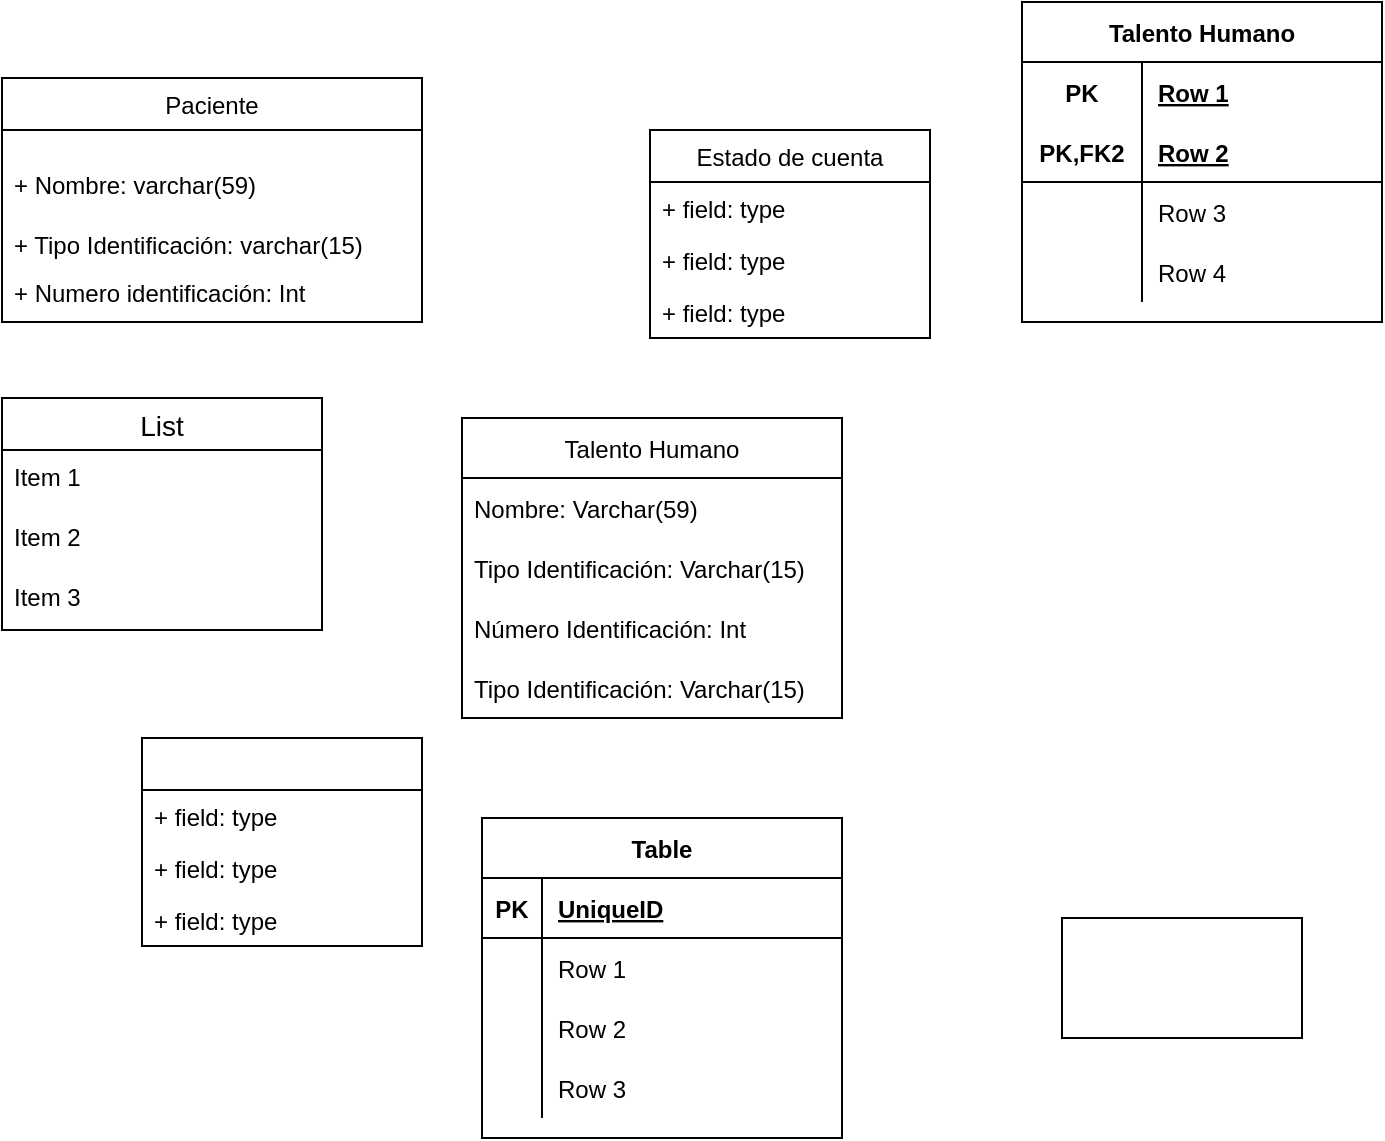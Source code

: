 <mxfile version="20.2.8" type="github">
  <diagram id="HimakkqAWPqzcvKf6D22" name="Página-1">
    <mxGraphModel dx="1102" dy="606" grid="1" gridSize="10" guides="1" tooltips="1" connect="1" arrows="1" fold="1" page="1" pageScale="1" pageWidth="827" pageHeight="1169" math="0" shadow="0">
      <root>
        <mxCell id="0" />
        <mxCell id="1" parent="0" />
        <mxCell id="5qMsi9p--g9IkItH_i3P-1" value="Paciente" style="swimlane;fontStyle=0;childLayout=stackLayout;horizontal=1;startSize=26;fillColor=none;horizontalStack=0;resizeParent=1;resizeParentMax=0;resizeLast=0;collapsible=1;marginBottom=0;" parent="1" vertex="1">
          <mxGeometry x="90" y="50" width="210" height="122" as="geometry" />
        </mxCell>
        <mxCell id="5qMsi9p--g9IkItH_i3P-2" value="&#xa;+ Nombre: varchar(59)" style="text;strokeColor=none;fillColor=none;align=left;verticalAlign=top;spacingLeft=4;spacingRight=4;overflow=hidden;rotatable=0;points=[[0,0.5],[1,0.5]];portConstraint=eastwest;" parent="5qMsi9p--g9IkItH_i3P-1" vertex="1">
          <mxGeometry y="26" width="210" height="44" as="geometry" />
        </mxCell>
        <mxCell id="5qMsi9p--g9IkItH_i3P-3" value="+ Tipo Identificación: varchar(15)" style="text;strokeColor=none;fillColor=none;align=left;verticalAlign=top;spacingLeft=4;spacingRight=4;overflow=hidden;rotatable=0;points=[[0,0.5],[1,0.5]];portConstraint=eastwest;" parent="5qMsi9p--g9IkItH_i3P-1" vertex="1">
          <mxGeometry y="70" width="210" height="24" as="geometry" />
        </mxCell>
        <mxCell id="5qMsi9p--g9IkItH_i3P-4" value="+ Numero identificación: Int&#xa;" style="text;strokeColor=none;fillColor=none;align=left;verticalAlign=top;spacingLeft=4;spacingRight=4;overflow=hidden;rotatable=0;points=[[0,0.5],[1,0.5]];portConstraint=eastwest;" parent="5qMsi9p--g9IkItH_i3P-1" vertex="1">
          <mxGeometry y="94" width="210" height="28" as="geometry" />
        </mxCell>
        <mxCell id="5qMsi9p--g9IkItH_i3P-5" value="Estado de cuenta" style="swimlane;fontStyle=0;childLayout=stackLayout;horizontal=1;startSize=26;fillColor=none;horizontalStack=0;resizeParent=1;resizeParentMax=0;resizeLast=0;collapsible=1;marginBottom=0;" parent="1" vertex="1">
          <mxGeometry x="414" y="76" width="140" height="104" as="geometry" />
        </mxCell>
        <mxCell id="5qMsi9p--g9IkItH_i3P-6" value="+ field: type" style="text;strokeColor=none;fillColor=none;align=left;verticalAlign=top;spacingLeft=4;spacingRight=4;overflow=hidden;rotatable=0;points=[[0,0.5],[1,0.5]];portConstraint=eastwest;" parent="5qMsi9p--g9IkItH_i3P-5" vertex="1">
          <mxGeometry y="26" width="140" height="26" as="geometry" />
        </mxCell>
        <mxCell id="5qMsi9p--g9IkItH_i3P-7" value="+ field: type" style="text;strokeColor=none;fillColor=none;align=left;verticalAlign=top;spacingLeft=4;spacingRight=4;overflow=hidden;rotatable=0;points=[[0,0.5],[1,0.5]];portConstraint=eastwest;" parent="5qMsi9p--g9IkItH_i3P-5" vertex="1">
          <mxGeometry y="52" width="140" height="26" as="geometry" />
        </mxCell>
        <mxCell id="5qMsi9p--g9IkItH_i3P-8" value="+ field: type" style="text;strokeColor=none;fillColor=none;align=left;verticalAlign=top;spacingLeft=4;spacingRight=4;overflow=hidden;rotatable=0;points=[[0,0.5],[1,0.5]];portConstraint=eastwest;" parent="5qMsi9p--g9IkItH_i3P-5" vertex="1">
          <mxGeometry y="78" width="140" height="26" as="geometry" />
        </mxCell>
        <mxCell id="jvL_is-S25yifXEsgZ8e-3" value="Talento Humano" style="swimlane;fontStyle=0;childLayout=stackLayout;horizontal=1;startSize=30;horizontalStack=0;resizeParent=1;resizeParentMax=0;resizeLast=0;collapsible=1;marginBottom=0;" parent="1" vertex="1">
          <mxGeometry x="320" y="220" width="190" height="150" as="geometry" />
        </mxCell>
        <mxCell id="jvL_is-S25yifXEsgZ8e-4" value="Nombre: Varchar(59)" style="text;strokeColor=none;fillColor=none;align=left;verticalAlign=middle;spacingLeft=4;spacingRight=4;overflow=hidden;points=[[0,0.5],[1,0.5]];portConstraint=eastwest;rotatable=0;" parent="jvL_is-S25yifXEsgZ8e-3" vertex="1">
          <mxGeometry y="30" width="190" height="30" as="geometry" />
        </mxCell>
        <mxCell id="jvL_is-S25yifXEsgZ8e-5" value="Tipo Identificación: Varchar(15)" style="text;strokeColor=none;fillColor=none;align=left;verticalAlign=middle;spacingLeft=4;spacingRight=4;overflow=hidden;points=[[0,0.5],[1,0.5]];portConstraint=eastwest;rotatable=0;" parent="jvL_is-S25yifXEsgZ8e-3" vertex="1">
          <mxGeometry y="60" width="190" height="30" as="geometry" />
        </mxCell>
        <mxCell id="jvL_is-S25yifXEsgZ8e-6" value="Número Identificación: Int" style="text;strokeColor=none;fillColor=none;align=left;verticalAlign=middle;spacingLeft=4;spacingRight=4;overflow=hidden;points=[[0,0.5],[1,0.5]];portConstraint=eastwest;rotatable=0;" parent="jvL_is-S25yifXEsgZ8e-3" vertex="1">
          <mxGeometry y="90" width="190" height="30" as="geometry" />
        </mxCell>
        <mxCell id="jvL_is-S25yifXEsgZ8e-13" value="Tipo Identificación: Varchar(15)" style="text;strokeColor=none;fillColor=none;align=left;verticalAlign=middle;spacingLeft=4;spacingRight=4;overflow=hidden;points=[[0,0.5],[1,0.5]];portConstraint=eastwest;rotatable=0;" parent="jvL_is-S25yifXEsgZ8e-3" vertex="1">
          <mxGeometry y="120" width="190" height="30" as="geometry" />
        </mxCell>
        <mxCell id="5qMsi9p--g9IkItH_i3P-13" value="" style="swimlane;fontStyle=0;childLayout=stackLayout;horizontal=1;startSize=26;fillColor=none;horizontalStack=0;resizeParent=1;resizeParentMax=0;resizeLast=0;collapsible=1;marginBottom=0;" parent="1" vertex="1">
          <mxGeometry x="160" y="380" width="140" height="104" as="geometry" />
        </mxCell>
        <mxCell id="5qMsi9p--g9IkItH_i3P-14" value="+ field: type" style="text;strokeColor=none;fillColor=none;align=left;verticalAlign=top;spacingLeft=4;spacingRight=4;overflow=hidden;rotatable=0;points=[[0,0.5],[1,0.5]];portConstraint=eastwest;" parent="5qMsi9p--g9IkItH_i3P-13" vertex="1">
          <mxGeometry y="26" width="140" height="26" as="geometry" />
        </mxCell>
        <mxCell id="5qMsi9p--g9IkItH_i3P-15" value="+ field: type" style="text;strokeColor=none;fillColor=none;align=left;verticalAlign=top;spacingLeft=4;spacingRight=4;overflow=hidden;rotatable=0;points=[[0,0.5],[1,0.5]];portConstraint=eastwest;" parent="5qMsi9p--g9IkItH_i3P-13" vertex="1">
          <mxGeometry y="52" width="140" height="26" as="geometry" />
        </mxCell>
        <mxCell id="5qMsi9p--g9IkItH_i3P-16" value="+ field: type" style="text;strokeColor=none;fillColor=none;align=left;verticalAlign=top;spacingLeft=4;spacingRight=4;overflow=hidden;rotatable=0;points=[[0,0.5],[1,0.5]];portConstraint=eastwest;" parent="5qMsi9p--g9IkItH_i3P-13" vertex="1">
          <mxGeometry y="78" width="140" height="26" as="geometry" />
        </mxCell>
        <mxCell id="66s70AqpjMdoHBdOYB8b-1" value="" style="rounded=0;whiteSpace=wrap;html=1;" parent="1" vertex="1">
          <mxGeometry x="620" y="470" width="120" height="60" as="geometry" />
        </mxCell>
        <mxCell id="Lm49RA7sjwa2jwxmkU3_-1" value="Table" style="shape=table;startSize=30;container=1;collapsible=1;childLayout=tableLayout;fixedRows=1;rowLines=0;fontStyle=1;align=center;resizeLast=1;" vertex="1" parent="1">
          <mxGeometry x="330" y="420" width="180" height="160" as="geometry" />
        </mxCell>
        <mxCell id="Lm49RA7sjwa2jwxmkU3_-2" value="" style="shape=tableRow;horizontal=0;startSize=0;swimlaneHead=0;swimlaneBody=0;fillColor=none;collapsible=0;dropTarget=0;points=[[0,0.5],[1,0.5]];portConstraint=eastwest;top=0;left=0;right=0;bottom=1;" vertex="1" parent="Lm49RA7sjwa2jwxmkU3_-1">
          <mxGeometry y="30" width="180" height="30" as="geometry" />
        </mxCell>
        <mxCell id="Lm49RA7sjwa2jwxmkU3_-3" value="PK" style="shape=partialRectangle;connectable=0;fillColor=none;top=0;left=0;bottom=0;right=0;fontStyle=1;overflow=hidden;" vertex="1" parent="Lm49RA7sjwa2jwxmkU3_-2">
          <mxGeometry width="30" height="30" as="geometry">
            <mxRectangle width="30" height="30" as="alternateBounds" />
          </mxGeometry>
        </mxCell>
        <mxCell id="Lm49RA7sjwa2jwxmkU3_-4" value="UniqueID" style="shape=partialRectangle;connectable=0;fillColor=none;top=0;left=0;bottom=0;right=0;align=left;spacingLeft=6;fontStyle=5;overflow=hidden;" vertex="1" parent="Lm49RA7sjwa2jwxmkU3_-2">
          <mxGeometry x="30" width="150" height="30" as="geometry">
            <mxRectangle width="150" height="30" as="alternateBounds" />
          </mxGeometry>
        </mxCell>
        <mxCell id="Lm49RA7sjwa2jwxmkU3_-5" value="" style="shape=tableRow;horizontal=0;startSize=0;swimlaneHead=0;swimlaneBody=0;fillColor=none;collapsible=0;dropTarget=0;points=[[0,0.5],[1,0.5]];portConstraint=eastwest;top=0;left=0;right=0;bottom=0;" vertex="1" parent="Lm49RA7sjwa2jwxmkU3_-1">
          <mxGeometry y="60" width="180" height="30" as="geometry" />
        </mxCell>
        <mxCell id="Lm49RA7sjwa2jwxmkU3_-6" value="" style="shape=partialRectangle;connectable=0;fillColor=none;top=0;left=0;bottom=0;right=0;editable=1;overflow=hidden;" vertex="1" parent="Lm49RA7sjwa2jwxmkU3_-5">
          <mxGeometry width="30" height="30" as="geometry">
            <mxRectangle width="30" height="30" as="alternateBounds" />
          </mxGeometry>
        </mxCell>
        <mxCell id="Lm49RA7sjwa2jwxmkU3_-7" value="Row 1" style="shape=partialRectangle;connectable=0;fillColor=none;top=0;left=0;bottom=0;right=0;align=left;spacingLeft=6;overflow=hidden;" vertex="1" parent="Lm49RA7sjwa2jwxmkU3_-5">
          <mxGeometry x="30" width="150" height="30" as="geometry">
            <mxRectangle width="150" height="30" as="alternateBounds" />
          </mxGeometry>
        </mxCell>
        <mxCell id="Lm49RA7sjwa2jwxmkU3_-8" value="" style="shape=tableRow;horizontal=0;startSize=0;swimlaneHead=0;swimlaneBody=0;fillColor=none;collapsible=0;dropTarget=0;points=[[0,0.5],[1,0.5]];portConstraint=eastwest;top=0;left=0;right=0;bottom=0;" vertex="1" parent="Lm49RA7sjwa2jwxmkU3_-1">
          <mxGeometry y="90" width="180" height="30" as="geometry" />
        </mxCell>
        <mxCell id="Lm49RA7sjwa2jwxmkU3_-9" value="" style="shape=partialRectangle;connectable=0;fillColor=none;top=0;left=0;bottom=0;right=0;editable=1;overflow=hidden;" vertex="1" parent="Lm49RA7sjwa2jwxmkU3_-8">
          <mxGeometry width="30" height="30" as="geometry">
            <mxRectangle width="30" height="30" as="alternateBounds" />
          </mxGeometry>
        </mxCell>
        <mxCell id="Lm49RA7sjwa2jwxmkU3_-10" value="Row 2" style="shape=partialRectangle;connectable=0;fillColor=none;top=0;left=0;bottom=0;right=0;align=left;spacingLeft=6;overflow=hidden;" vertex="1" parent="Lm49RA7sjwa2jwxmkU3_-8">
          <mxGeometry x="30" width="150" height="30" as="geometry">
            <mxRectangle width="150" height="30" as="alternateBounds" />
          </mxGeometry>
        </mxCell>
        <mxCell id="Lm49RA7sjwa2jwxmkU3_-11" value="" style="shape=tableRow;horizontal=0;startSize=0;swimlaneHead=0;swimlaneBody=0;fillColor=none;collapsible=0;dropTarget=0;points=[[0,0.5],[1,0.5]];portConstraint=eastwest;top=0;left=0;right=0;bottom=0;" vertex="1" parent="Lm49RA7sjwa2jwxmkU3_-1">
          <mxGeometry y="120" width="180" height="30" as="geometry" />
        </mxCell>
        <mxCell id="Lm49RA7sjwa2jwxmkU3_-12" value="" style="shape=partialRectangle;connectable=0;fillColor=none;top=0;left=0;bottom=0;right=0;editable=1;overflow=hidden;" vertex="1" parent="Lm49RA7sjwa2jwxmkU3_-11">
          <mxGeometry width="30" height="30" as="geometry">
            <mxRectangle width="30" height="30" as="alternateBounds" />
          </mxGeometry>
        </mxCell>
        <mxCell id="Lm49RA7sjwa2jwxmkU3_-13" value="Row 3" style="shape=partialRectangle;connectable=0;fillColor=none;top=0;left=0;bottom=0;right=0;align=left;spacingLeft=6;overflow=hidden;" vertex="1" parent="Lm49RA7sjwa2jwxmkU3_-11">
          <mxGeometry x="30" width="150" height="30" as="geometry">
            <mxRectangle width="150" height="30" as="alternateBounds" />
          </mxGeometry>
        </mxCell>
        <mxCell id="Lm49RA7sjwa2jwxmkU3_-27" value="List" style="swimlane;fontStyle=0;childLayout=stackLayout;horizontal=1;startSize=26;horizontalStack=0;resizeParent=1;resizeParentMax=0;resizeLast=0;collapsible=1;marginBottom=0;align=center;fontSize=14;" vertex="1" parent="1">
          <mxGeometry x="90" y="210" width="160" height="116" as="geometry" />
        </mxCell>
        <mxCell id="Lm49RA7sjwa2jwxmkU3_-28" value="Item 1" style="text;strokeColor=none;fillColor=none;spacingLeft=4;spacingRight=4;overflow=hidden;rotatable=0;points=[[0,0.5],[1,0.5]];portConstraint=eastwest;fontSize=12;" vertex="1" parent="Lm49RA7sjwa2jwxmkU3_-27">
          <mxGeometry y="26" width="160" height="30" as="geometry" />
        </mxCell>
        <mxCell id="Lm49RA7sjwa2jwxmkU3_-29" value="Item 2" style="text;strokeColor=none;fillColor=none;spacingLeft=4;spacingRight=4;overflow=hidden;rotatable=0;points=[[0,0.5],[1,0.5]];portConstraint=eastwest;fontSize=12;" vertex="1" parent="Lm49RA7sjwa2jwxmkU3_-27">
          <mxGeometry y="56" width="160" height="30" as="geometry" />
        </mxCell>
        <mxCell id="Lm49RA7sjwa2jwxmkU3_-30" value="Item 3" style="text;strokeColor=none;fillColor=none;spacingLeft=4;spacingRight=4;overflow=hidden;rotatable=0;points=[[0,0.5],[1,0.5]];portConstraint=eastwest;fontSize=12;" vertex="1" parent="Lm49RA7sjwa2jwxmkU3_-27">
          <mxGeometry y="86" width="160" height="30" as="geometry" />
        </mxCell>
        <mxCell id="Lm49RA7sjwa2jwxmkU3_-31" value="Talento Humano" style="shape=table;startSize=30;container=1;collapsible=1;childLayout=tableLayout;fixedRows=1;rowLines=0;fontStyle=1;align=center;resizeLast=1;" vertex="1" parent="1">
          <mxGeometry x="600" y="12" width="180" height="160" as="geometry" />
        </mxCell>
        <mxCell id="Lm49RA7sjwa2jwxmkU3_-32" value="" style="shape=tableRow;horizontal=0;startSize=0;swimlaneHead=0;swimlaneBody=0;fillColor=none;collapsible=0;dropTarget=0;points=[[0,0.5],[1,0.5]];portConstraint=eastwest;top=0;left=0;right=0;bottom=0;" vertex="1" parent="Lm49RA7sjwa2jwxmkU3_-31">
          <mxGeometry y="30" width="180" height="30" as="geometry" />
        </mxCell>
        <mxCell id="Lm49RA7sjwa2jwxmkU3_-33" value="PK" style="shape=partialRectangle;connectable=0;fillColor=none;top=0;left=0;bottom=0;right=0;fontStyle=1;overflow=hidden;" vertex="1" parent="Lm49RA7sjwa2jwxmkU3_-32">
          <mxGeometry width="60" height="30" as="geometry">
            <mxRectangle width="60" height="30" as="alternateBounds" />
          </mxGeometry>
        </mxCell>
        <mxCell id="Lm49RA7sjwa2jwxmkU3_-34" value="Row 1" style="shape=partialRectangle;connectable=0;fillColor=none;top=0;left=0;bottom=0;right=0;align=left;spacingLeft=6;fontStyle=5;overflow=hidden;" vertex="1" parent="Lm49RA7sjwa2jwxmkU3_-32">
          <mxGeometry x="60" width="120" height="30" as="geometry">
            <mxRectangle width="120" height="30" as="alternateBounds" />
          </mxGeometry>
        </mxCell>
        <mxCell id="Lm49RA7sjwa2jwxmkU3_-35" value="" style="shape=tableRow;horizontal=0;startSize=0;swimlaneHead=0;swimlaneBody=0;fillColor=none;collapsible=0;dropTarget=0;points=[[0,0.5],[1,0.5]];portConstraint=eastwest;top=0;left=0;right=0;bottom=1;" vertex="1" parent="Lm49RA7sjwa2jwxmkU3_-31">
          <mxGeometry y="60" width="180" height="30" as="geometry" />
        </mxCell>
        <mxCell id="Lm49RA7sjwa2jwxmkU3_-36" value="PK,FK2" style="shape=partialRectangle;connectable=0;fillColor=none;top=0;left=0;bottom=0;right=0;fontStyle=1;overflow=hidden;" vertex="1" parent="Lm49RA7sjwa2jwxmkU3_-35">
          <mxGeometry width="60" height="30" as="geometry">
            <mxRectangle width="60" height="30" as="alternateBounds" />
          </mxGeometry>
        </mxCell>
        <mxCell id="Lm49RA7sjwa2jwxmkU3_-37" value="Row 2" style="shape=partialRectangle;connectable=0;fillColor=none;top=0;left=0;bottom=0;right=0;align=left;spacingLeft=6;fontStyle=5;overflow=hidden;" vertex="1" parent="Lm49RA7sjwa2jwxmkU3_-35">
          <mxGeometry x="60" width="120" height="30" as="geometry">
            <mxRectangle width="120" height="30" as="alternateBounds" />
          </mxGeometry>
        </mxCell>
        <mxCell id="Lm49RA7sjwa2jwxmkU3_-38" value="" style="shape=tableRow;horizontal=0;startSize=0;swimlaneHead=0;swimlaneBody=0;fillColor=none;collapsible=0;dropTarget=0;points=[[0,0.5],[1,0.5]];portConstraint=eastwest;top=0;left=0;right=0;bottom=0;" vertex="1" parent="Lm49RA7sjwa2jwxmkU3_-31">
          <mxGeometry y="90" width="180" height="30" as="geometry" />
        </mxCell>
        <mxCell id="Lm49RA7sjwa2jwxmkU3_-39" value="" style="shape=partialRectangle;connectable=0;fillColor=none;top=0;left=0;bottom=0;right=0;editable=1;overflow=hidden;" vertex="1" parent="Lm49RA7sjwa2jwxmkU3_-38">
          <mxGeometry width="60" height="30" as="geometry">
            <mxRectangle width="60" height="30" as="alternateBounds" />
          </mxGeometry>
        </mxCell>
        <mxCell id="Lm49RA7sjwa2jwxmkU3_-40" value="Row 3" style="shape=partialRectangle;connectable=0;fillColor=none;top=0;left=0;bottom=0;right=0;align=left;spacingLeft=6;overflow=hidden;" vertex="1" parent="Lm49RA7sjwa2jwxmkU3_-38">
          <mxGeometry x="60" width="120" height="30" as="geometry">
            <mxRectangle width="120" height="30" as="alternateBounds" />
          </mxGeometry>
        </mxCell>
        <mxCell id="Lm49RA7sjwa2jwxmkU3_-41" value="" style="shape=tableRow;horizontal=0;startSize=0;swimlaneHead=0;swimlaneBody=0;fillColor=none;collapsible=0;dropTarget=0;points=[[0,0.5],[1,0.5]];portConstraint=eastwest;top=0;left=0;right=0;bottom=0;" vertex="1" parent="Lm49RA7sjwa2jwxmkU3_-31">
          <mxGeometry y="120" width="180" height="30" as="geometry" />
        </mxCell>
        <mxCell id="Lm49RA7sjwa2jwxmkU3_-42" value="" style="shape=partialRectangle;connectable=0;fillColor=none;top=0;left=0;bottom=0;right=0;editable=1;overflow=hidden;" vertex="1" parent="Lm49RA7sjwa2jwxmkU3_-41">
          <mxGeometry width="60" height="30" as="geometry">
            <mxRectangle width="60" height="30" as="alternateBounds" />
          </mxGeometry>
        </mxCell>
        <mxCell id="Lm49RA7sjwa2jwxmkU3_-43" value="Row 4" style="shape=partialRectangle;connectable=0;fillColor=none;top=0;left=0;bottom=0;right=0;align=left;spacingLeft=6;overflow=hidden;" vertex="1" parent="Lm49RA7sjwa2jwxmkU3_-41">
          <mxGeometry x="60" width="120" height="30" as="geometry">
            <mxRectangle width="120" height="30" as="alternateBounds" />
          </mxGeometry>
        </mxCell>
      </root>
    </mxGraphModel>
  </diagram>
</mxfile>

